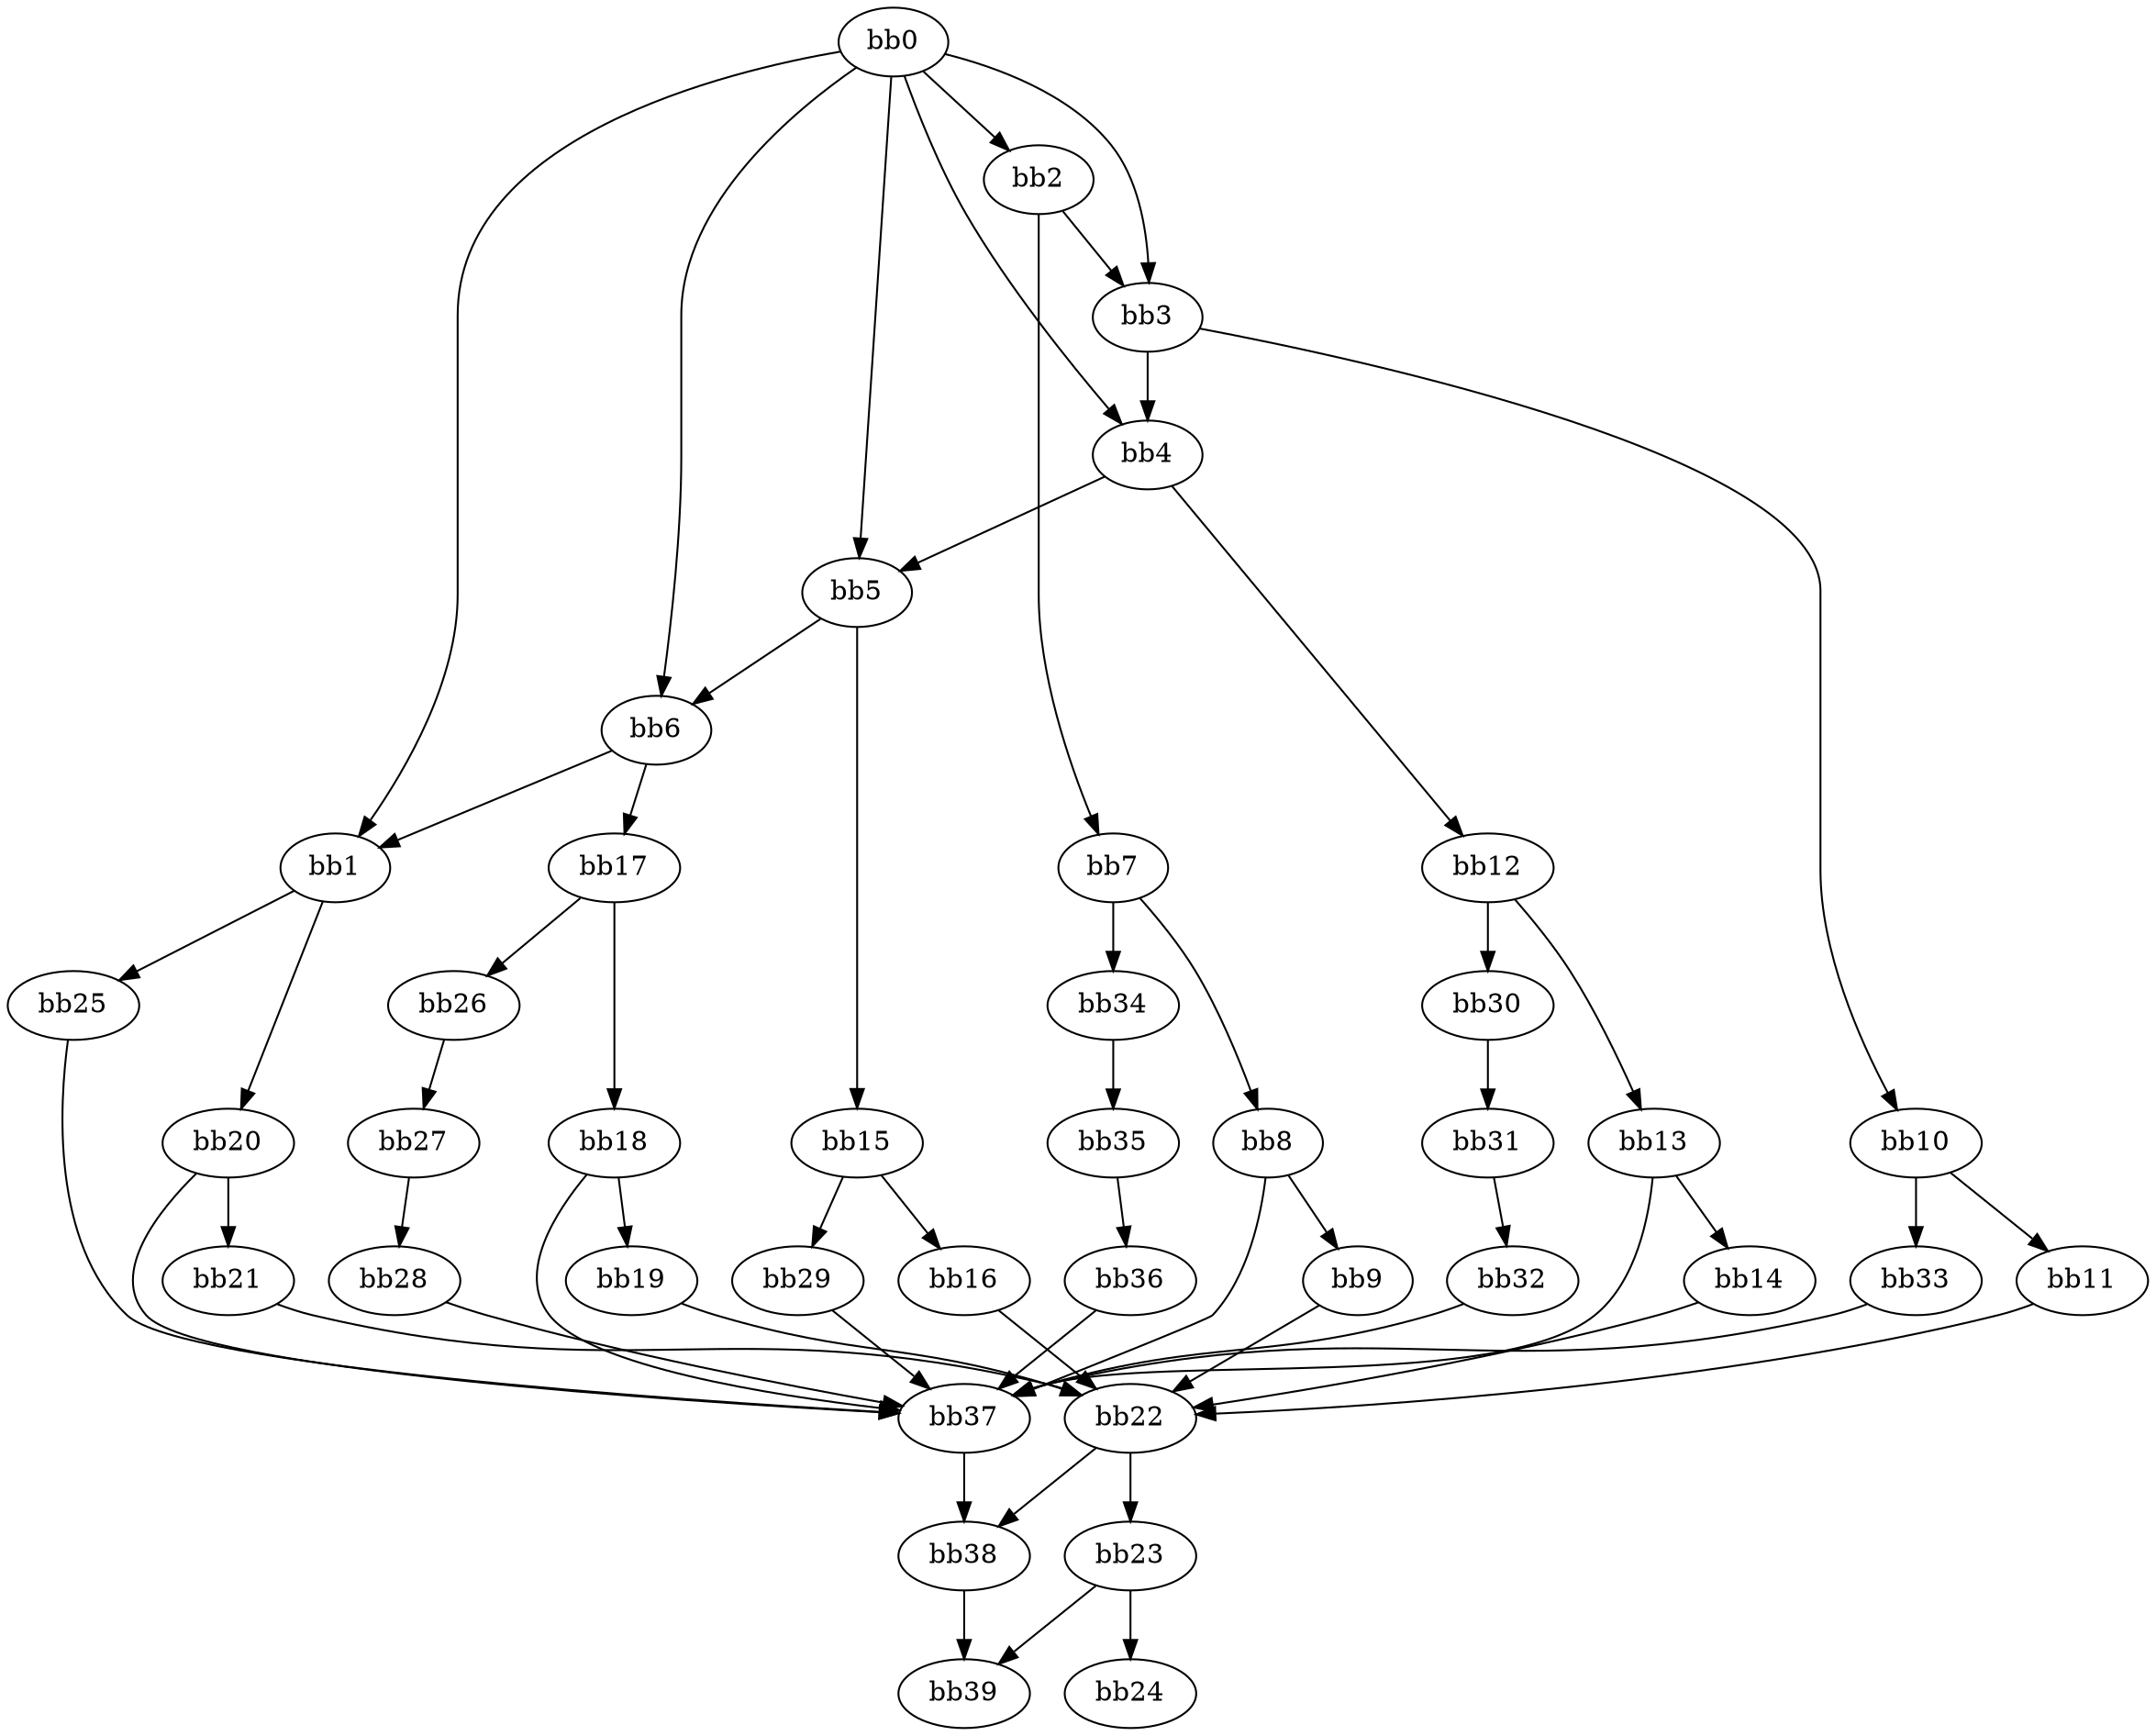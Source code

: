 digraph {
    0 [ label = "bb0\l" ]
    1 [ label = "bb1\l" ]
    2 [ label = "bb2\l" ]
    3 [ label = "bb3\l" ]
    4 [ label = "bb4\l" ]
    5 [ label = "bb5\l" ]
    6 [ label = "bb6\l" ]
    7 [ label = "bb7\l" ]
    8 [ label = "bb8\l" ]
    9 [ label = "bb9\l" ]
    10 [ label = "bb10\l" ]
    11 [ label = "bb11\l" ]
    12 [ label = "bb12\l" ]
    13 [ label = "bb13\l" ]
    14 [ label = "bb14\l" ]
    15 [ label = "bb15\l" ]
    16 [ label = "bb16\l" ]
    17 [ label = "bb17\l" ]
    18 [ label = "bb18\l" ]
    19 [ label = "bb19\l" ]
    20 [ label = "bb20\l" ]
    21 [ label = "bb21\l" ]
    22 [ label = "bb22\l" ]
    23 [ label = "bb23\l" ]
    24 [ label = "bb24\l" ]
    25 [ label = "bb25\l" ]
    26 [ label = "bb26\l" ]
    27 [ label = "bb27\l" ]
    28 [ label = "bb28\l" ]
    29 [ label = "bb29\l" ]
    30 [ label = "bb30\l" ]
    31 [ label = "bb31\l" ]
    32 [ label = "bb32\l" ]
    33 [ label = "bb33\l" ]
    34 [ label = "bb34\l" ]
    35 [ label = "bb35\l" ]
    36 [ label = "bb36\l" ]
    37 [ label = "bb37\l" ]
    38 [ label = "bb38\l" ]
    39 [ label = "bb39\l" ]
    0 -> 1 [ ]
    0 -> 2 [ ]
    0 -> 3 [ ]
    0 -> 4 [ ]
    0 -> 5 [ ]
    0 -> 6 [ ]
    1 -> 20 [ ]
    1 -> 25 [ ]
    2 -> 3 [ ]
    2 -> 7 [ ]
    3 -> 4 [ ]
    3 -> 10 [ ]
    4 -> 5 [ ]
    4 -> 12 [ ]
    5 -> 6 [ ]
    5 -> 15 [ ]
    6 -> 1 [ ]
    6 -> 17 [ ]
    7 -> 8 [ ]
    7 -> 34 [ ]
    8 -> 9 [ ]
    8 -> 37 [ ]
    9 -> 22 [ ]
    10 -> 11 [ ]
    10 -> 33 [ ]
    11 -> 22 [ ]
    12 -> 13 [ ]
    12 -> 30 [ ]
    13 -> 14 [ ]
    13 -> 37 [ ]
    14 -> 22 [ ]
    15 -> 16 [ ]
    15 -> 29 [ ]
    16 -> 22 [ ]
    17 -> 18 [ ]
    17 -> 26 [ ]
    18 -> 19 [ ]
    18 -> 37 [ ]
    19 -> 22 [ ]
    20 -> 21 [ ]
    20 -> 37 [ ]
    21 -> 22 [ ]
    22 -> 23 [ ]
    22 -> 38 [ ]
    23 -> 24 [ ]
    23 -> 39 [ ]
    25 -> 37 [ ]
    26 -> 27 [ ]
    27 -> 28 [ ]
    28 -> 37 [ ]
    29 -> 37 [ ]
    30 -> 31 [ ]
    31 -> 32 [ ]
    32 -> 37 [ ]
    33 -> 37 [ ]
    34 -> 35 [ ]
    35 -> 36 [ ]
    36 -> 37 [ ]
    37 -> 38 [ ]
    38 -> 39 [ ]
}

